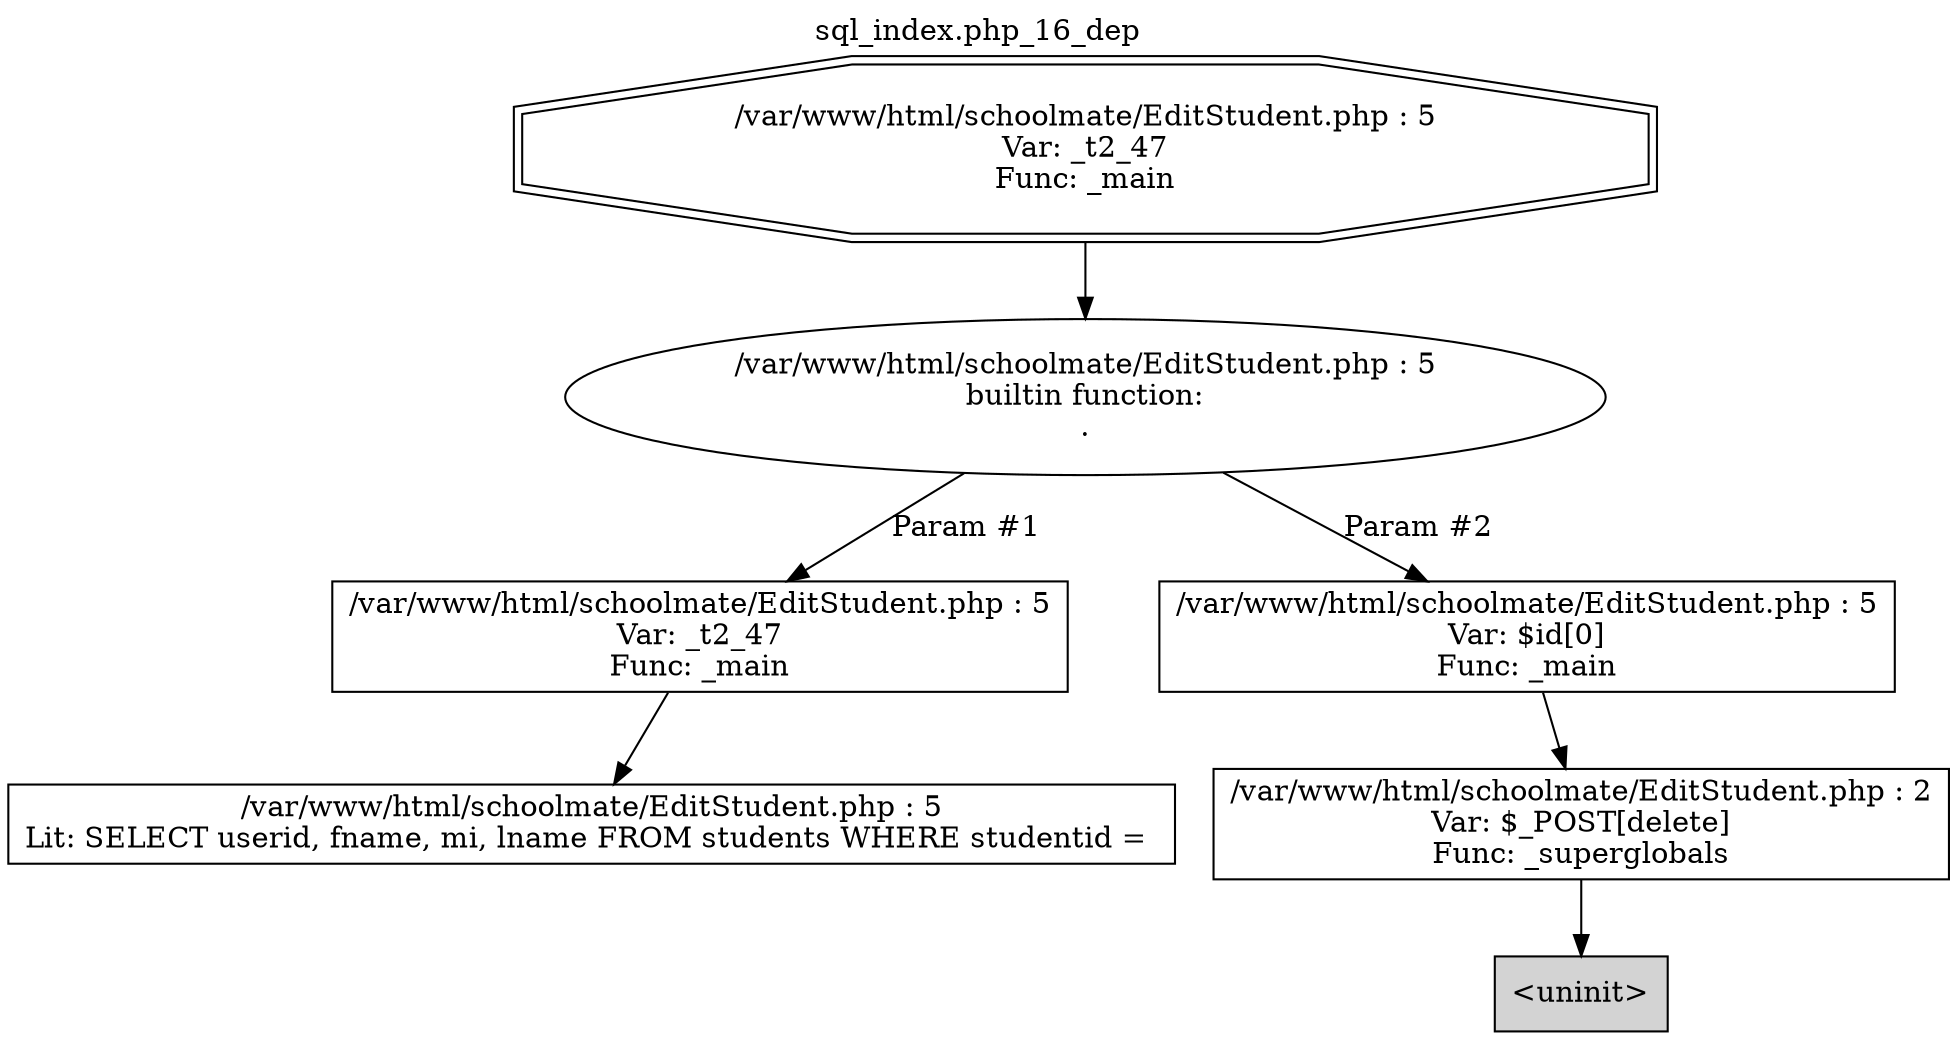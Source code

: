 digraph cfg {
  label="sql_index.php_16_dep";
  labelloc=t;
  n1 [shape=doubleoctagon, label="/var/www/html/schoolmate/EditStudent.php : 5\nVar: _t2_47\nFunc: _main\n"];
  n2 [shape=ellipse, label="/var/www/html/schoolmate/EditStudent.php : 5\nbuiltin function:\n.\n"];
  n3 [shape=box, label="/var/www/html/schoolmate/EditStudent.php : 5\nVar: _t2_47\nFunc: _main\n"];
  n4 [shape=box, label="/var/www/html/schoolmate/EditStudent.php : 5\nLit: SELECT userid, fname, mi, lname FROM students WHERE studentid = \n"];
  n5 [shape=box, label="/var/www/html/schoolmate/EditStudent.php : 5\nVar: $id[0]\nFunc: _main\n"];
  n6 [shape=box, label="/var/www/html/schoolmate/EditStudent.php : 2\nVar: $_POST[delete]\nFunc: _superglobals\n"];
  n7 [shape=box, label="<uninit>",style=filled];
  n1 -> n2;
  n3 -> n4;
  n2 -> n3[label="Param #1"];
  n2 -> n5[label="Param #2"];
  n6 -> n7;
  n5 -> n6;
}
